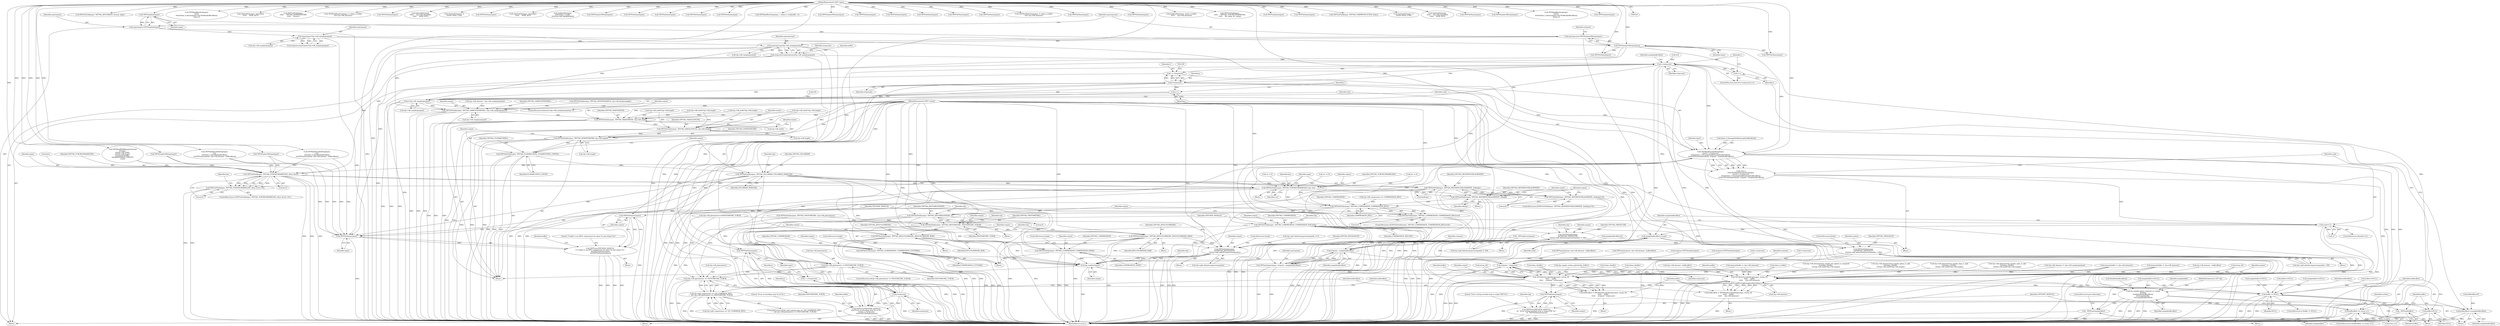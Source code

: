 digraph "0_libtiff_83a4b92815ea04969d494416eaae3d4c6b338e4a#diff-c8b4b355f9b5c06d585b23138e1c185f_4@pointer" {
"1001133" [label="(Call,sepstripcount/t2p->tiff_samplesperpixel)"];
"1001120" [label="(Call,sepstripcount=TIFFNumberOfStrips(input))"];
"1001122" [label="(Call,TIFFNumberOfStrips(input))"];
"1001118" [label="(Call,TIFFStripSize(input))"];
"1000105" [label="(MethodParameterIn,TIFF* input)"];
"1001126" [label="(Call,sepstripsize*t2p->tiff_samplesperpixel)"];
"1001116" [label="(Call,sepstripsize=TIFFStripSize(input))"];
"1001131" [label="(Call,stripcount=sepstripcount/t2p->tiff_samplesperpixel)"];
"1001208" [label="(Call,i<stripcount)"];
"1001211" [label="(Call,i++)"];
"1001231" [label="(Call,TIFFReadEncodedStrip(input, \n\t\t\t\t\t\t\ti + j*stripcount, \n\t\t\t\t\t\t\t(tdata_t) &(samplebuffer[samplebufferoffset]), \n\t\t\t\t\t\t\tTIFFmin(sepstripsize, stripsize - samplebufferoffset)))"];
"1001229" [label="(Call,read = \n\t\t\t\t\t\tTIFFReadEncodedStrip(input, \n\t\t\t\t\t\t\ti + j*stripcount, \n\t\t\t\t\t\t\t(tdata_t) &(samplebuffer[samplebufferoffset]), \n\t\t\t\t\t\t\tTIFFmin(sepstripsize, stripsize - samplebufferoffset)))"];
"1001250" [label="(Call,read==-1)"];
"1001274" [label="(Call,samplebufferoffset+=read)"];
"1001246" [label="(Call,stripsize - samplebufferoffset)"];
"1001244" [label="(Call,TIFFmin(sepstripsize, stripsize - samplebufferoffset))"];
"1001892" [label="(Call,stripsize * stripcount)"];
"1001886" [label="(Call,TIFFWriteEncodedStrip(output, (tstrip_t)0,\n\t\t\t\t\t\t     buffer,\n\t\t\t\t\t\t     stripsize * stripcount))"];
"1001884" [label="(Call,bufferoffset = TIFFWriteEncodedStrip(output, (tstrip_t)0,\n\t\t\t\t\t\t     buffer,\n\t\t\t\t\t\t     stripsize * stripcount))"];
"1001919" [label="(Call,bufferoffset == (tsize_t)-1)"];
"1001909" [label="(Call,buffer != NULL)"];
"1001913" [label="(Call,_TIFFfree(buffer))"];
"1001915" [label="(Call,buffer=NULL)"];
"1001929" [label="(Call,TIFFFileName(output))"];
"1001926" [label="(Call,TIFFError(TIFF2PDF_MODULE, \n\t\t\t  \"Error writing encoded strip to output PDF %s\", \n\t\t\t  TIFFFileName(output)))"];
"1001277" [label="(Call,t2p_sample_planar_separate_to_contig(\n\t\t\t\t\tt2p,\n\t\t\t\t\t&(buffer[bufferoffset]),\n\t\t\t\t\tsamplebuffer, \n\t\t\t\t\tsamplebufferoffset))"];
"1001285" [label="(Call,bufferoffset+=samplebufferoffset)"];
"1001288" [label="(Call,_TIFFfree(samplebuffer))"];
"1001263" [label="(Call,TIFFFileName(input))"];
"1001255" [label="(Call,TIFFError(TIFF2PDF_MODULE, \n\t\t\t\t\t\"Error on decoding strip %u of %s\", \n\t\t\t\t\t\t\ti + j*stripcount, \n\t\t\t\t\t\t\tTIFFFileName(input)))"];
"1001694" [label="(Call,TIFFGetField(input, TIFFTAG_YCBCRSUBSAMPLING, &hor, &ver))"];
"1001693" [label="(Call,TIFFGetField(input, TIFFTAG_YCBCRSUBSAMPLING, &hor, &ver) !=0)"];
"1001712" [label="(Call,TIFFSetField(output, TIFFTAG_YCBCRSUBSAMPLING, hor, ver))"];
"1001726" [label="(Call,TIFFSetField(output, TIFFTAG_REFERENCEBLACKWHITE, xfloatp))"];
"1001732" [label="(Call,TIFFSetField(output, TIFFTAG_COMPRESSION, COMPRESSION_JPEG))"];
"1001731" [label="(Call,TIFFSetField(output, TIFFTAG_COMPRESSION, COMPRESSION_JPEG)==0)"];
"1001743" [label="(Call,TIFFFileName(output))"];
"1001738" [label="(Call,TIFFError(TIFF2PDF_MODULE, \n\t\t\"Unable to use JPEG compression for input %s and output %s\", \n\t\t\t\tTIFFFileName(input),\n\t\t\t\tTIFFFileName(output)))"];
"1001754" [label="(Call,TIFFSetField(output, TIFFTAG_JPEGTABLESMODE, 0))"];
"1001767" [label="(Call,TIFFSetField(output, TIFFTAG_PHOTOMETRIC, PHOTOMETRIC_YCBCR))"];
"1001772" [label="(Call,t2p->tiff_photometric != PHOTOMETRIC_YCBCR)"];
"1001878" [label="(Call,t2p->tiff_photometric == PHOTOMETRIC_YCBCR)"];
"1001872" [label="(Call,t2p->pdf_compression == T2P_COMPRESS_JPEG\n\t   && t2p->tiff_photometric == PHOTOMETRIC_YCBCR)"];
"1001778" [label="(Call,TIFFSetField(output, TIFFTAG_JPEGCOLORMODE, JPEGCOLORMODE_RGB))"];
"1001815" [label="(Call,TIFFSetField(output, \n\t\t\t\tTIFFTAG_JPEGQUALITY, \n\t\t\t\tt2p->pdf_defaultcompressionquality))"];
"1001864" [label="(Call,t2p_enable(output))"];
"1001899" [label="(Call,TIFFWriteEncodedStrip(output, (tstrip_t)0,\n\t\t\t\t\t\t     buffer,\n\t\t\t\t\t\t     t2p->tiff_datasize))"];
"1001897" [label="(Call,bufferoffset = TIFFWriteEncodedStrip(output, (tstrip_t)0,\n\t\t\t\t\t\t     buffer,\n\t\t\t\t\t\t     t2p->tiff_datasize))"];
"1001784" [label="(Call,TIFFSetField(output, TIFFTAG_JPEGCOLORMODE, JPEGCOLORMODE_RAW))"];
"1001719" [label="(Call,TIFFGetField(input, TIFFTAG_REFERENCEBLACKWHITE, &xfloatp))"];
"1001718" [label="(Call,TIFFGetField(input, TIFFTAG_REFERENCEBLACKWHITE, &xfloatp)!=0)"];
"1001741" [label="(Call,TIFFFileName(input))"];
"1001233" [label="(Call,i + j*stripcount)"];
"1001235" [label="(Call,j*stripcount)"];
"1001226" [label="(Call,j++)"];
"1001221" [label="(Call,j<t2p->tiff_samplesperpixel)"];
"1001627" [label="(Call,TIFFSetField(output, TIFFTAG_SAMPLESPERPIXEL, t2p->tiff_samplesperpixel))"];
"1001633" [label="(Call,TIFFSetField(output, TIFFTAG_IMAGEWIDTH, t2p->tiff_width))"];
"1001639" [label="(Call,TIFFSetField(output, TIFFTAG_IMAGELENGTH, t2p->tiff_length))"];
"1001645" [label="(Call,TIFFSetField(output, TIFFTAG_ROWSPERSTRIP, t2p->tiff_length))"];
"1001651" [label="(Call,TIFFSetField(output, TIFFTAG_PLANARCONFIG, PLANARCONFIG_CONTIG))"];
"1001655" [label="(Call,TIFFSetField(output, TIFFTAG_FILLORDER, FILLORDER_MSB2LSB))"];
"1001665" [label="(Call,TIFFSetField(output, TIFFTAG_COMPRESSION, COMPRESSION_NONE))"];
"1001671" [label="(Call,TIFFSetField(output, TIFFTAG_COMPRESSION, COMPRESSION_CCITTFAX4))"];
"1001823" [label="(Call,TIFFSetField(output, TIFFTAG_COMPRESSION, COMPRESSION_DEFLATE))"];
"1001836" [label="(Call,TIFFSetField(output, \n\t\t\t\tTIFFTAG_PREDICTOR, \n\t\t\t\tt2p->pdf_defaultcompressionquality % 100))"];
"1001853" [label="(Call,TIFFSetField(output, \n\t\t\t\tTIFFTAG_ZIPQUALITY, \n\t\t\t\t(t2p->pdf_defaultcompressionquality / 100)))"];
"1001260" [label="(Call,j*stripcount)"];
"1001258" [label="(Call,i + j*stripcount)"];
"1000845" [label="(Call,TIFFGetField(input, TIFFTAG_JPEGTABLES, &count, &jpt))"];
"1001159" [label="(Call,TIFFFileName(input))"];
"1001913" [label="(Call,_TIFFfree(buffer))"];
"1001020" [label="(Call,buffer==NULL)"];
"1001737" [label="(Block,)"];
"1001124" [label="(Call,stripsize=sepstripsize*t2p->tiff_samplesperpixel)"];
"1001228" [label="(Block,)"];
"1001125" [label="(Identifier,stripsize)"];
"1001583" [label="(Call,t2p->tiff_width*t2p->tiff_length)"];
"1001227" [label="(Identifier,j)"];
"1001891" [label="(Identifier,buffer)"];
"1001212" [label="(Identifier,i)"];
"1001661" [label="(Identifier,t2p)"];
"1001657" [label="(Identifier,TIFFTAG_FILLORDER)"];
"1001120" [label="(Call,sepstripcount=TIFFNumberOfStrips(input))"];
"1001615" [label="(Call,TIFFSetField(output, TIFFTAG_PHOTOMETRIC, t2p->tiff_photometric))"];
"1001871" [label="(ControlStructure,if(t2p->pdf_compression == T2P_COMPRESS_JPEG\n\t   && t2p->tiff_photometric == PHOTOMETRIC_YCBCR))"];
"1001873" [label="(Call,t2p->pdf_compression == T2P_COMPRESS_JPEG)"];
"1001629" [label="(Identifier,TIFFTAG_SAMPLESPERPIXEL)"];
"1001865" [label="(Identifier,output)"];
"1001864" [label="(Call,t2p_enable(output))"];
"1001663" [label="(Block,)"];
"1001780" [label="(Identifier,TIFFTAG_JPEGCOLORMODE)"];
"1001848" [label="(Identifier,t2p)"];
"1001927" [label="(Identifier,TIFF2PDF_MODULE)"];
"1001047" [label="(Call,stripsize=TIFFStripSize(input))"];
"1001257" [label="(Literal,\"Error on decoding strip %u of %s\")"];
"1001901" [label="(Call,(tstrip_t)0)"];
"1001781" [label="(Identifier,JPEGCOLORMODE_RGB)"];
"1001274" [label="(Call,samplebufferoffset+=read)"];
"1001695" [label="(Identifier,input)"];
"1001339" [label="(Call,i<stripcount)"];
"1001721" [label="(Identifier,TIFFTAG_REFERENCEBLACKWHITE)"];
"1001917" [label="(Identifier,NULL)"];
"1001823" [label="(Call,TIFFSetField(output, TIFFTAG_COMPRESSION, COMPRESSION_DEFLATE))"];
"1001920" [label="(Identifier,bufferoffset)"];
"1001245" [label="(Identifier,sepstripsize)"];
"1000731" [label="(Call,TIFFReadRawStrip(input, \n\t\t\t\t\t\ti, \n\t\t\t\t\t\t(tdata_t) &(((unsigned char*)buffer)[bufferoffset]), \n\t\t\t\t\t\t-1))"];
"1001722" [label="(Call,&xfloatp)"];
"1000430" [label="(Call,t2pSeekFile(input, inputoffset,\n\t\t\t\t\t\t     SEEK_SET))"];
"1001755" [label="(Identifier,output)"];
"1001900" [label="(Identifier,output)"];
"1001694" [label="(Call,TIFFGetField(input, TIFFTAG_YCBCRSUBSAMPLING, &hor, &ver))"];
"1000529" [label="(Call,TIFFGetField(input,\n\t\t\t\t\t\t     TIFFTAG_ROWSPERSTRIP,\n\t\t\t\t\t\t     &rows))"];
"1001285" [label="(Call,bufferoffset+=samplebufferoffset)"];
"1001128" [label="(Call,t2p->tiff_samplesperpixel)"];
"1000240" [label="(Call,TIFFReadRawStrip(input, 0, (tdata_t) buffer,\n\t\t\t\t\t t2p->tiff_datasize))"];
"1001244" [label="(Call,TIFFmin(sepstripsize, stripsize - samplebufferoffset))"];
"1001256" [label="(Identifier,TIFF2PDF_MODULE)"];
"1001768" [label="(Identifier,output)"];
"1001635" [label="(Identifier,TIFFTAG_IMAGEWIDTH)"];
"1001912" [label="(Block,)"];
"1001894" [label="(Identifier,stripcount)"];
"1001893" [label="(Identifier,stripsize)"];
"1001222" [label="(Identifier,j)"];
"1001275" [label="(Identifier,samplebufferoffset)"];
"1001580" [label="(Call,(tdata_t) buffer)"];
"1001909" [label="(Call,buffer != NULL)"];
"1000107" [label="(Block,)"];
"1001259" [label="(Identifier,i)"];
"1001809" [label="(Call,t2p->pdf_defaultcompressionquality != 0)"];
"1001133" [label="(Call,sepstripcount/t2p->tiff_samplesperpixel)"];
"1001621" [label="(Call,TIFFSetField(output, TIFFTAG_BITSPERSAMPLE, t2p->tiff_bitspersample))"];
"1001872" [label="(Call,t2p->pdf_compression == T2P_COMPRESS_JPEG\n\t   && t2p->tiff_photometric == PHOTOMETRIC_YCBCR)"];
"1001673" [label="(Identifier,TIFFTAG_COMPRESSION)"];
"1001229" [label="(Call,read = \n\t\t\t\t\t\tTIFFReadEncodedStrip(input, \n\t\t\t\t\t\t\ti + j*stripcount, \n\t\t\t\t\t\t\t(tdata_t) &(samplebuffer[samplebufferoffset]), \n\t\t\t\t\t\t\tTIFFmin(sepstripsize, stripsize - samplebufferoffset)))"];
"1001288" [label="(Call,_TIFFfree(samplebuffer))"];
"1001251" [label="(Identifier,read)"];
"1001059" [label="(Call,i<stripcount)"];
"1001358" [label="(Call,t2p->tiff_datasize - bufferoffset)"];
"1001209" [label="(Identifier,i)"];
"1001656" [label="(Identifier,output)"];
"1001904" [label="(Identifier,buffer)"];
"1001926" [label="(Call,TIFFError(TIFF2PDF_MODULE, \n\t\t\t  \"Error writing encoded strip to output PDF %s\", \n\t\t\t  TIFFFileName(output)))"];
"1001231" [label="(Call,TIFFReadEncodedStrip(input, \n\t\t\t\t\t\t\ti + j*stripcount, \n\t\t\t\t\t\t\t(tdata_t) &(samplebuffer[samplebufferoffset]), \n\t\t\t\t\t\t\tTIFFmin(sepstripsize, stripsize - samplebufferoffset)))"];
"1001266" [label="(Identifier,buffer)"];
"1001630" [label="(Call,t2p->tiff_samplesperpixel)"];
"1001289" [label="(Identifier,samplebuffer)"];
"1001032" [label="(Call,TIFFFileName(input))"];
"1001836" [label="(Call,TIFFSetField(output, \n\t\t\t\tTIFFTAG_PREDICTOR, \n\t\t\t\tt2p->pdf_defaultcompressionquality % 100))"];
"1001223" [label="(Call,t2p->tiff_samplesperpixel)"];
"1001717" [label="(ControlStructure,if(TIFFGetField(input, TIFFTAG_REFERENCEBLACKWHITE, &xfloatp)!=0))"];
"1001652" [label="(Identifier,output)"];
"1001817" [label="(Identifier,TIFFTAG_JPEGQUALITY)"];
"1001708" [label="(Call,ver != 0)"];
"1001287" [label="(Identifier,samplebufferoffset)"];
"1000416" [label="(Call,t2pSeekFile(input,\n\t\t\t\t\t\t     t2p->tiff_dataoffset,\n\t\t\t\t\t\t     SEEK_SET))"];
"1000412" [label="(Call,t2pSeekFile(input, 0,\n\t\t\t\t\t\t\t\t SEEK_CUR))"];
"1001283" [label="(Identifier,samplebuffer)"];
"1001839" [label="(Call,t2p->pdf_defaultcompressionquality % 100)"];
"1001248" [label="(Identifier,samplebufferoffset)"];
"1001868" [label="(Identifier,t2p)"];
"1001783" [label="(Block,)"];
"1001856" [label="(Call,t2p->pdf_defaultcompressionquality / 100)"];
"1000913" [label="(Call,TIFFFileName(input))"];
"1001897" [label="(Call,bufferoffset = TIFFWriteEncodedStrip(output, (tstrip_t)0,\n\t\t\t\t\t\t     buffer,\n\t\t\t\t\t\t     t2p->tiff_datasize))"];
"1000477" [label="(Call,t2pSeekFile(input, inputoffset,\n\t\t\t\t\t\t     SEEK_SET))"];
"1001252" [label="(Call,-1)"];
"1001412" [label="(Call,samplebuffer==NULL)"];
"1000464" [label="(Call,t2pReadFile(input,\n\t\t\t\t\t\t(tdata_t) buffer,\n\t\t\t\t\t\tt2p->pdf_ojpegiflength))"];
"1001484" [label="(Call,(tdata_t)buffer)"];
"1001739" [label="(Identifier,TIFF2PDF_MODULE)"];
"1001826" [label="(Identifier,COMPRESSION_DEFLATE)"];
"1001757" [label="(Literal,0)"];
"1001290" [label="(ControlStructure,goto dataready;)"];
"1001181" [label="(Call,samplebuffer==NULL)"];
"1000694" [label="(Call,TIFFNumberOfStrips(input))"];
"1001712" [label="(Call,TIFFSetField(output, TIFFTAG_YCBCRSUBSAMPLING, hor, ver))"];
"1001883" [label="(Block,)"];
"1001816" [label="(Identifier,output)"];
"1001729" [label="(Identifier,xfloatp)"];
"1001602" [label="(Call,(tdata_t)buffer)"];
"1001238" [label="(Call,(tdata_t) &(samplebuffer[samplebufferoffset]))"];
"1001778" [label="(Call,TIFFSetField(output, TIFFTAG_JPEGCOLORMODE, JPEGCOLORMODE_RGB))"];
"1001213" [label="(Block,)"];
"1001671" [label="(Call,TIFFSetField(output, TIFFTAG_COMPRESSION, COMPRESSION_CCITTFAX4))"];
"1001118" [label="(Call,TIFFStripSize(input))"];
"1001263" [label="(Call,TIFFFileName(input))"];
"1000634" [label="(Call,TIFFFileName(input))"];
"1001743" [label="(Call,TIFFFileName(output))"];
"1001462" [label="(Call,(tdata_t)buffer)"];
"1001668" [label="(Identifier,COMPRESSION_NONE)"];
"1001693" [label="(Call,TIFFGetField(input, TIFFTAG_YCBCRSUBSAMPLING, &hor, &ver) !=0)"];
"1001899" [label="(Call,TIFFWriteEncodedStrip(output, (tstrip_t)0,\n\t\t\t\t\t\t     buffer,\n\t\t\t\t\t\t     t2p->tiff_datasize))"];
"1000231" [label="(Call,TIFFFileName(input))"];
"1001424" [label="(Call,TIFFFileName(input))"];
"1001119" [label="(Identifier,input)"];
"1000964" [label="(Call,TIFFFileName(input))"];
"1001132" [label="(Identifier,stripcount)"];
"1001911" [label="(Identifier,NULL)"];
"1001910" [label="(Identifier,buffer)"];
"1001127" [label="(Identifier,sepstripsize)"];
"1000105" [label="(MethodParameterIn,TIFF* input)"];
"1001928" [label="(Literal,\"Error writing encoded strip to output PDF %s\")"];
"1001742" [label="(Identifier,input)"];
"1001916" [label="(Identifier,buffer)"];
"1001724" [label="(Literal,0)"];
"1001116" [label="(Call,sepstripsize=TIFFStripSize(input))"];
"1001041" [label="(Call,memset(buffer, 0, t2p->tiff_datasize))"];
"1001549" [label="(Call,TIFFReadRGBAImageOriented(\n\t\t\t\tinput, \n\t\t\t\tt2p->tiff_width, \n\t\t\t\tt2p->tiff_length, \n\t\t\t\t(uint32*)buffer, \n\t\t\t\tORIENTATION_TOPLEFT,\n\t\t\t\t0))"];
"1001211" [label="(Call,i++)"];
"1001674" [label="(Identifier,COMPRESSION_CCITTFAX4)"];
"1001925" [label="(Block,)"];
"1001215" [label="(Identifier,samplebufferoffset)"];
"1001642" [label="(Call,t2p->tiff_length)"];
"1001898" [label="(Identifier,bufferoffset)"];
"1001824" [label="(Identifier,output)"];
"1001655" [label="(Call,TIFFSetField(output, TIFFTAG_FILLORDER, FILLORDER_MSB2LSB))"];
"1001770" [label="(Identifier,PHOTOMETRIC_YCBCR)"];
"1001727" [label="(Identifier,output)"];
"1001076" [label="(Call,TIFFmin(stripsize, t2p->tiff_datasize - bufferoffset))"];
"1001837" [label="(Identifier,output)"];
"1001210" [label="(Identifier,stripcount)"];
"1001356" [label="(Call,TIFFmin(stripsize, t2p->tiff_datasize - bufferoffset))"];
"1001246" [label="(Call,stripsize - samplebufferoffset)"];
"1001774" [label="(Identifier,t2p)"];
"1001821" [label="(ControlStructure,break;)"];
"1001861" [label="(ControlStructure,break;)"];
"1001122" [label="(Call,TIFFNumberOfStrips(input))"];
"1001908" [label="(ControlStructure,if (buffer != NULL))"];
"1001720" [label="(Identifier,input)"];
"1001636" [label="(Call,t2p->tiff_width)"];
"1001779" [label="(Identifier,output)"];
"1000936" [label="(Call,TIFFReadRawStrip(input, i, (tdata_t) stripbuffer, -1))"];
"1001939" [label="(Identifier,written)"];
"1001053" [label="(Call,TIFFNumberOfStrips(input))"];
"1001236" [label="(Identifier,j)"];
"1001697" [label="(Call,&hor)"];
"1001852" [label="(Block,)"];
"1001234" [label="(Identifier,i)"];
"1001639" [label="(Call,TIFFSetField(output, TIFFTAG_IMAGELENGTH, t2p->tiff_length))"];
"1001713" [label="(Identifier,output)"];
"1001258" [label="(Call,i + j*stripcount)"];
"1001126" [label="(Call,sepstripsize*t2p->tiff_samplesperpixel)"];
"1000870" [label="(Call,TIFFNumberOfStrips(input))"];
"1001878" [label="(Call,t2p->tiff_photometric == PHOTOMETRIC_YCBCR)"];
"1001669" [label="(ControlStructure,break;)"];
"1001933" [label="(Identifier,t2p)"];
"1001260" [label="(Call,j*stripcount)"];
"1001487" [label="(Call,t2p->tiff_width*t2p->tiff_length)"];
"1001892" [label="(Call,stripsize * stripcount)"];
"1001719" [label="(Call,TIFFGetField(input, TIFFTAG_REFERENCEBLACKWHITE, &xfloatp))"];
"1001204" [label="(ControlStructure,for(i=0;i<stripcount;i++))"];
"1001853" [label="(Call,TIFFSetField(output, \n\t\t\t\tTIFFTAG_ZIPQUALITY, \n\t\t\t\t(t2p->pdf_defaultcompressionquality / 100)))"];
"1001276" [label="(Identifier,read)"];
"1001706" [label="(Identifier,hor)"];
"1001641" [label="(Identifier,TIFFTAG_IMAGELENGTH)"];
"1001769" [label="(Identifier,TIFFTAG_PHOTOMETRIC)"];
"1001905" [label="(Call,t2p->tiff_datasize)"];
"1001093" [label="(Call,TIFFFileName(input))"];
"1001735" [label="(Identifier,COMPRESSION_JPEG)"];
"1001754" [label="(Call,TIFFSetField(output, TIFFTAG_JPEGTABLESMODE, 0))"];
"1001666" [label="(Identifier,output)"];
"1001597" [label="(Call,t2p->tiff_datasize=t2p_sample_lab_signed_to_unsigned(\n\t\t\t\t(tdata_t)buffer, \n\t\t\t\tt2p->tiff_width*t2p->tiff_length))"];
"1001879" [label="(Call,t2p->tiff_photometric)"];
"1001746" [label="(Identifier,buffer)"];
"1001835" [label="(Block,)"];
"1001247" [label="(Identifier,stripsize)"];
"1001815" [label="(Call,TIFFSetField(output, \n\t\t\t\tTIFFTAG_JPEGQUALITY, \n\t\t\t\tt2p->pdf_defaultcompressionquality))"];
"1001771" [label="(ControlStructure,if(t2p->tiff_photometric != PHOTOMETRIC_YCBCR))"];
"1001645" [label="(Call,TIFFSetField(output, TIFFTAG_ROWSPERSTRIP, t2p->tiff_length))"];
"1001226" [label="(Call,j++)"];
"1001566" [label="(Call,TIFFFileName(input))"];
"1001696" [label="(Identifier,TIFFTAG_YCBCRSUBSAMPLING)"];
"1001264" [label="(Identifier,input)"];
"1001776" [label="(Identifier,PHOTOMETRIC_YCBCR)"];
"1001756" [label="(Identifier,TIFFTAG_JPEGTABLESMODE)"];
"1001232" [label="(Identifier,input)"];
"1001714" [label="(Identifier,TIFFTAG_YCBCRSUBSAMPLING)"];
"1001885" [label="(Identifier,bufferoffset)"];
"1001654" [label="(Identifier,PLANARCONFIG_CONTIG)"];
"1001121" [label="(Identifier,sepstripcount)"];
"1001887" [label="(Identifier,output)"];
"1001278" [label="(Identifier,t2p)"];
"1001716" [label="(Identifier,ver)"];
"1001479" [label="(Call,t2p->tiff_datasize=t2p_sample_rgbaa_to_rgb(\n\t\t\t\t(tdata_t)buffer, \n\t\t\t\tt2p->tiff_width*t2p->tiff_length))"];
"1001701" [label="(Literal,0)"];
"1001575" [label="(Call,t2p->tiff_datasize=t2p_sample_abgr_to_rgb(\n\t\t\t\t(tdata_t) buffer, \n\t\t\t\tt2p->tiff_width*t2p->tiff_length))"];
"1000664" [label="(Call,TIFFFileName(input))"];
"1001217" [label="(ControlStructure,for(j=0;j<t2p->tiff_samplesperpixel;j++))"];
"1001457" [label="(Call,t2p->tiff_datasize=t2p_sample_rgba_to_rgb(\n\t\t\t\t(tdata_t)buffer, \n\t\t\t\tt2p->tiff_width*t2p->tiff_length))"];
"1000106" [label="(MethodParameterIn,TIFF* output)"];
"1001628" [label="(Identifier,output)"];
"1001139" [label="(Identifier,buffer)"];
"1001300" [label="(Call,buffer==NULL)"];
"1001519" [label="(Call,samplebuffer==NULL)"];
"1001134" [label="(Identifier,sepstripcount)"];
"1001705" [label="(Call,hor != 0)"];
"1001633" [label="(Call,TIFFSetField(output, TIFFTAG_IMAGEWIDTH, t2p->tiff_width))"];
"1001277" [label="(Call,t2p_sample_planar_separate_to_contig(\n\t\t\t\t\tt2p,\n\t\t\t\t\t&(buffer[bufferoffset]),\n\t\t\t\t\tsamplebuffer, \n\t\t\t\t\tsamplebufferoffset))"];
"1001689" [label="(Call,ver = 0)"];
"1001929" [label="(Call,TIFFFileName(output))"];
"1001787" [label="(Identifier,JPEGCOLORMODE_RAW)"];
"1001699" [label="(Call,&ver)"];
"1001773" [label="(Call,t2p->tiff_photometric)"];
"1001440" [label="(Call,t2p->tiff_datasize *= t2p->tiff_samplesperpixel)"];
"1001653" [label="(Identifier,TIFFTAG_PLANARCONFIG)"];
"1001791" [label="(Identifier,t2p)"];
"1000303" [label="(Call,TIFFFileName(input))"];
"1001230" [label="(Identifier,read)"];
"1001731" [label="(Call,TIFFSetField(output, TIFFTAG_COMPRESSION, COMPRESSION_JPEG)==0)"];
"1001672" [label="(Identifier,output)"];
"1001733" [label="(Identifier,output)"];
"1001218" [label="(Call,j=0)"];
"1000388" [label="(Call,TIFFFileName(input))"];
"1001168" [label="(Call,memset(buffer, 0, t2p->tiff_datasize))"];
"1000318" [label="(Call,TIFFReadRawStrip(input, 0, (tdata_t) buffer,\n\t\t\t\t\t t2p->tiff_datasize))"];
"1001648" [label="(Call,t2p->tiff_length)"];
"1001373" [label="(Call,TIFFFileName(input))"];
"1001333" [label="(Call,TIFFNumberOfStrips(input))"];
"1001884" [label="(Call,bufferoffset = TIFFWriteEncodedStrip(output, (tstrip_t)0,\n\t\t\t\t\t\t     buffer,\n\t\t\t\t\t\t     stripsize * stripcount))"];
"1001312" [label="(Call,TIFFFileName(input))"];
"1001718" [label="(Call,TIFFGetField(input, TIFFTAG_REFERENCEBLACKWHITE, &xfloatp)!=0)"];
"1001818" [label="(Call,t2p->pdf_defaultcompressionquality)"];
"1001284" [label="(Identifier,samplebufferoffset)"];
"1001728" [label="(Identifier,TIFFTAG_REFERENCEBLACKWHITE)"];
"1000797" [label="(Call,t2p->tiff_compression == COMPRESSION_JPEG)"];
"1001725" [label="(Block,)"];
"1001465" [label="(Call,t2p->tiff_width*t2p->tiff_length)"];
"1001734" [label="(Identifier,TIFFTAG_COMPRESSION)"];
"1001261" [label="(Identifier,j)"];
"1001115" [label="(Block,)"];
"1001732" [label="(Call,TIFFSetField(output, TIFFTAG_COMPRESSION, COMPRESSION_JPEG))"];
"1001896" [label="(Block,)"];
"1001930" [label="(Identifier,output)"];
"1001786" [label="(Identifier,TIFFTAG_JPEGCOLORMODE)"];
"1001886" [label="(Call,TIFFWriteEncodedStrip(output, (tstrip_t)0,\n\t\t\t\t\t\t     buffer,\n\t\t\t\t\t\t     stripsize * stripcount))"];
"1001675" [label="(ControlStructure,break;)"];
"1001214" [label="(Call,samplebufferoffset=0)"];
"1001785" [label="(Identifier,output)"];
"1001651" [label="(Call,TIFFSetField(output, TIFFTAG_PLANARCONFIG, PLANARCONFIG_CONTIG))"];
"1001262" [label="(Identifier,stripcount)"];
"1001772" [label="(Call,t2p->tiff_photometric != PHOTOMETRIC_YCBCR)"];
"1001825" [label="(Identifier,TIFFTAG_COMPRESSION)"];
"1001831" [label="(Identifier,t2p)"];
"1001131" [label="(Call,stripcount=sepstripcount/t2p->tiff_samplesperpixel)"];
"1001854" [label="(Identifier,output)"];
"1001235" [label="(Call,j*stripcount)"];
"1001640" [label="(Identifier,output)"];
"1000104" [label="(MethodParameterIn,T2P* t2p)"];
"1001784" [label="(Call,TIFFSetField(output, TIFFTAG_JPEGCOLORMODE, JPEGCOLORMODE_RAW))"];
"1001692" [label="(ControlStructure,if (TIFFGetField(input, TIFFTAG_YCBCRSUBSAMPLING, &hor, &ver) !=0 ))"];
"1001254" [label="(Block,)"];
"1001067" [label="(Call,TIFFReadEncodedStrip(input, \n\t\t\t\ti, \n\t\t\t\t(tdata_t) &buffer[bufferoffset], \n\t\t\t\tTIFFmin(stripsize, t2p->tiff_datasize - bufferoffset)))"];
"1000422" [label="(Call,t2pReadFile(input, (tdata_t) buffer,\n\t\t\t\t\t\t     t2p->tiff_datasize))"];
"1001658" [label="(Identifier,FILLORDER_MSB2LSB)"];
"1001286" [label="(Identifier,bufferoffset)"];
"1001667" [label="(Identifier,TIFFTAG_COMPRESSION)"];
"1000481" [label="(Call,TIFFGetField(input,\n\t\t\t\t\t\t     TIFFTAG_YCBCRSUBSAMPLING,\n\t\t\t\t\t\t     &h_samp, &v_samp))"];
"1001447" [label="(Call,t2p_sample_realize_palette(t2p, buffer))"];
"1001766" [label="(Block,)"];
"1001738" [label="(Call,TIFFError(TIFF2PDF_MODULE, \n\t\t\"Unable to use JPEG compression for input %s and output %s\", \n\t\t\t\tTIFFFileName(input),\n\t\t\t\tTIFFFileName(output)))"];
"1001249" [label="(ControlStructure,if(read==-1))"];
"1001945" [label="(MethodReturn,tsize_t)"];
"1001678" [label="(Call,t2p->tiff_photometric==PHOTOMETRIC_YCBCR)"];
"1001221" [label="(Call,j<t2p->tiff_samplesperpixel)"];
"1001882" [label="(Identifier,PHOTOMETRIC_YCBCR)"];
"1001855" [label="(Identifier,TIFFTAG_ZIPQUALITY)"];
"1001255" [label="(Call,TIFFError(TIFF2PDF_MODULE, \n\t\t\t\t\t\"Error on decoding strip %u of %s\", \n\t\t\t\t\t\t\ti + j*stripcount, \n\t\t\t\t\t\t\tTIFFFileName(input)))"];
"1001237" [label="(Identifier,stripcount)"];
"1001178" [label="(Call,_TIFFmalloc(stripsize))"];
"1001321" [label="(Call,memset(buffer, 0, t2p->tiff_datasize))"];
"1001730" [label="(ControlStructure,if(TIFFSetField(output, TIFFTAG_COMPRESSION, COMPRESSION_JPEG)==0))"];
"1001049" [label="(Call,TIFFStripSize(input))"];
"1001767" [label="(Call,TIFFSetField(output, TIFFTAG_PHOTOMETRIC, PHOTOMETRIC_YCBCR))"];
"1001726" [label="(Call,TIFFSetField(output, TIFFTAG_REFERENCEBLACKWHITE, xfloatp))"];
"1001531" [label="(Call,TIFFFileName(input))"];
"1001605" [label="(Call,t2p->tiff_width*t2p->tiff_length)"];
"1000872" [label="(Call,TIFFGetField(input, TIFFTAG_STRIPBYTECOUNTS, &sbc))"];
"1001634" [label="(Identifier,output)"];
"1001918" [label="(ControlStructure,if (bufferoffset == (tsize_t)-1))"];
"1001915" [label="(Call,buffer=NULL)"];
"1001736" [label="(Literal,0)"];
"1001627" [label="(Call,TIFFSetField(output, TIFFTAG_SAMPLESPERPIXEL, t2p->tiff_samplesperpixel))"];
"1000452" [label="(Call,t2pSeekFile(input, 0,\n\t\t\t\t\t\t\t\t SEEK_CUR))"];
"1001921" [label="(Call,(tsize_t)-1)"];
"1001078" [label="(Call,t2p->tiff_datasize - bufferoffset)"];
"1001647" [label="(Identifier,TIFFTAG_ROWSPERSTRIP)"];
"1000456" [label="(Call,t2pSeekFile(input,\n\t\t\t\t\t\t     t2p->tiff_dataoffset,\n\t\t\t\t\t\t     SEEK_SET))"];
"1000828" [label="(Call,TIFFFileName(input))"];
"1001250" [label="(Call,read==-1)"];
"1000563" [label="(Call,TIFFNumberOfStrips(input))"];
"1001711" [label="(Block,)"];
"1000600" [label="(Call,TIFFReadRawStrip(input, \n\t\t\t\t\t\t\ti, \n\t\t\t\t\t\t\t(tdata_t) &(((unsigned char*)buffer)[bufferoffset]), \n\t\t\t\t\t\t\t-1))"];
"1001838" [label="(Identifier,TIFFTAG_PREDICTOR)"];
"1001329" [label="(Call,TIFFStripSize(input))"];
"1001135" [label="(Call,t2p->tiff_samplesperpixel)"];
"1001761" [label="(Identifier,t2p)"];
"1001279" [label="(Call,&(buffer[bufferoffset]))"];
"1001117" [label="(Identifier,sepstripsize)"];
"1001740" [label="(Literal,\"Unable to use JPEG compression for input %s and output %s\")"];
"1001744" [label="(Identifier,output)"];
"1001665" [label="(Call,TIFFSetField(output, TIFFTAG_COMPRESSION, COMPRESSION_NONE))"];
"1001888" [label="(Call,(tstrip_t)0)"];
"1001914" [label="(Identifier,buffer)"];
"1001919" [label="(Call,bufferoffset == (tsize_t)-1)"];
"1001715" [label="(Identifier,hor)"];
"1001741" [label="(Call,TIFFFileName(input))"];
"1001347" [label="(Call,TIFFReadEncodedStrip(input, \n\t\t\t\ti, \n\t\t\t\t(tdata_t) &buffer[bufferoffset], \n\t\t\t\tTIFFmin(stripsize, t2p->tiff_datasize - bufferoffset)))"];
"1001208" [label="(Call,i<stripcount)"];
"1001327" [label="(Call,stripsize=TIFFStripSize(input))"];
"1001777" [label="(Block,)"];
"1001814" [label="(Block,)"];
"1001193" [label="(Call,TIFFFileName(input))"];
"1001123" [label="(Identifier,input)"];
"1001205" [label="(Call,i=0)"];
"1001646" [label="(Identifier,output)"];
"1001233" [label="(Call,i + j*stripcount)"];
"1001404" [label="(Call,t2p->tiff_datasize * t2p->tiff_samplesperpixel)"];
"1000121" [label="(Call,bufferoffset=0)"];
"1001133" -> "1001131"  [label="AST: "];
"1001133" -> "1001135"  [label="CFG: "];
"1001134" -> "1001133"  [label="AST: "];
"1001135" -> "1001133"  [label="AST: "];
"1001131" -> "1001133"  [label="CFG: "];
"1001133" -> "1001945"  [label="DDG: "];
"1001133" -> "1001945"  [label="DDG: "];
"1001133" -> "1001131"  [label="DDG: "];
"1001133" -> "1001131"  [label="DDG: "];
"1001120" -> "1001133"  [label="DDG: "];
"1001126" -> "1001133"  [label="DDG: "];
"1001133" -> "1001221"  [label="DDG: "];
"1001133" -> "1001627"  [label="DDG: "];
"1001120" -> "1001115"  [label="AST: "];
"1001120" -> "1001122"  [label="CFG: "];
"1001121" -> "1001120"  [label="AST: "];
"1001122" -> "1001120"  [label="AST: "];
"1001125" -> "1001120"  [label="CFG: "];
"1001120" -> "1001945"  [label="DDG: "];
"1001122" -> "1001120"  [label="DDG: "];
"1001122" -> "1001123"  [label="CFG: "];
"1001123" -> "1001122"  [label="AST: "];
"1001122" -> "1001945"  [label="DDG: "];
"1001118" -> "1001122"  [label="DDG: "];
"1000105" -> "1001122"  [label="DDG: "];
"1001122" -> "1001159"  [label="DDG: "];
"1001122" -> "1001193"  [label="DDG: "];
"1001122" -> "1001231"  [label="DDG: "];
"1001122" -> "1001694"  [label="DDG: "];
"1001122" -> "1001741"  [label="DDG: "];
"1001118" -> "1001116"  [label="AST: "];
"1001118" -> "1001119"  [label="CFG: "];
"1001119" -> "1001118"  [label="AST: "];
"1001116" -> "1001118"  [label="CFG: "];
"1001118" -> "1001116"  [label="DDG: "];
"1000105" -> "1001118"  [label="DDG: "];
"1000105" -> "1000103"  [label="AST: "];
"1000105" -> "1001945"  [label="DDG: "];
"1000105" -> "1000231"  [label="DDG: "];
"1000105" -> "1000240"  [label="DDG: "];
"1000105" -> "1000303"  [label="DDG: "];
"1000105" -> "1000318"  [label="DDG: "];
"1000105" -> "1000388"  [label="DDG: "];
"1000105" -> "1000412"  [label="DDG: "];
"1000105" -> "1000416"  [label="DDG: "];
"1000105" -> "1000422"  [label="DDG: "];
"1000105" -> "1000430"  [label="DDG: "];
"1000105" -> "1000452"  [label="DDG: "];
"1000105" -> "1000456"  [label="DDG: "];
"1000105" -> "1000464"  [label="DDG: "];
"1000105" -> "1000477"  [label="DDG: "];
"1000105" -> "1000481"  [label="DDG: "];
"1000105" -> "1000529"  [label="DDG: "];
"1000105" -> "1000563"  [label="DDG: "];
"1000105" -> "1000600"  [label="DDG: "];
"1000105" -> "1000634"  [label="DDG: "];
"1000105" -> "1000664"  [label="DDG: "];
"1000105" -> "1000694"  [label="DDG: "];
"1000105" -> "1000731"  [label="DDG: "];
"1000105" -> "1000828"  [label="DDG: "];
"1000105" -> "1000845"  [label="DDG: "];
"1000105" -> "1000870"  [label="DDG: "];
"1000105" -> "1000872"  [label="DDG: "];
"1000105" -> "1000913"  [label="DDG: "];
"1000105" -> "1000936"  [label="DDG: "];
"1000105" -> "1000964"  [label="DDG: "];
"1000105" -> "1001032"  [label="DDG: "];
"1000105" -> "1001049"  [label="DDG: "];
"1000105" -> "1001053"  [label="DDG: "];
"1000105" -> "1001067"  [label="DDG: "];
"1000105" -> "1001093"  [label="DDG: "];
"1000105" -> "1001159"  [label="DDG: "];
"1000105" -> "1001193"  [label="DDG: "];
"1000105" -> "1001231"  [label="DDG: "];
"1000105" -> "1001263"  [label="DDG: "];
"1000105" -> "1001312"  [label="DDG: "];
"1000105" -> "1001329"  [label="DDG: "];
"1000105" -> "1001333"  [label="DDG: "];
"1000105" -> "1001347"  [label="DDG: "];
"1000105" -> "1001373"  [label="DDG: "];
"1000105" -> "1001424"  [label="DDG: "];
"1000105" -> "1001531"  [label="DDG: "];
"1000105" -> "1001549"  [label="DDG: "];
"1000105" -> "1001566"  [label="DDG: "];
"1000105" -> "1001694"  [label="DDG: "];
"1000105" -> "1001719"  [label="DDG: "];
"1000105" -> "1001741"  [label="DDG: "];
"1001126" -> "1001124"  [label="AST: "];
"1001126" -> "1001128"  [label="CFG: "];
"1001127" -> "1001126"  [label="AST: "];
"1001128" -> "1001126"  [label="AST: "];
"1001124" -> "1001126"  [label="CFG: "];
"1001126" -> "1001945"  [label="DDG: "];
"1001126" -> "1001124"  [label="DDG: "];
"1001126" -> "1001124"  [label="DDG: "];
"1001116" -> "1001126"  [label="DDG: "];
"1001126" -> "1001244"  [label="DDG: "];
"1001116" -> "1001115"  [label="AST: "];
"1001117" -> "1001116"  [label="AST: "];
"1001121" -> "1001116"  [label="CFG: "];
"1001116" -> "1001945"  [label="DDG: "];
"1001131" -> "1001115"  [label="AST: "];
"1001132" -> "1001131"  [label="AST: "];
"1001139" -> "1001131"  [label="CFG: "];
"1001131" -> "1001945"  [label="DDG: "];
"1001131" -> "1001945"  [label="DDG: "];
"1001131" -> "1001208"  [label="DDG: "];
"1001208" -> "1001204"  [label="AST: "];
"1001208" -> "1001210"  [label="CFG: "];
"1001209" -> "1001208"  [label="AST: "];
"1001210" -> "1001208"  [label="AST: "];
"1001215" -> "1001208"  [label="CFG: "];
"1001289" -> "1001208"  [label="CFG: "];
"1001208" -> "1001945"  [label="DDG: "];
"1001208" -> "1001945"  [label="DDG: "];
"1001208" -> "1001945"  [label="DDG: "];
"1001205" -> "1001208"  [label="DDG: "];
"1001211" -> "1001208"  [label="DDG: "];
"1001235" -> "1001208"  [label="DDG: "];
"1001208" -> "1001211"  [label="DDG: "];
"1001208" -> "1001231"  [label="DDG: "];
"1001208" -> "1001233"  [label="DDG: "];
"1001208" -> "1001235"  [label="DDG: "];
"1001208" -> "1001255"  [label="DDG: "];
"1001208" -> "1001258"  [label="DDG: "];
"1001208" -> "1001892"  [label="DDG: "];
"1001211" -> "1001204"  [label="AST: "];
"1001211" -> "1001212"  [label="CFG: "];
"1001212" -> "1001211"  [label="AST: "];
"1001209" -> "1001211"  [label="CFG: "];
"1001231" -> "1001229"  [label="AST: "];
"1001231" -> "1001244"  [label="CFG: "];
"1001232" -> "1001231"  [label="AST: "];
"1001233" -> "1001231"  [label="AST: "];
"1001238" -> "1001231"  [label="AST: "];
"1001244" -> "1001231"  [label="AST: "];
"1001229" -> "1001231"  [label="CFG: "];
"1001231" -> "1001945"  [label="DDG: "];
"1001231" -> "1001945"  [label="DDG: "];
"1001231" -> "1001945"  [label="DDG: "];
"1001231" -> "1001945"  [label="DDG: "];
"1001231" -> "1001229"  [label="DDG: "];
"1001231" -> "1001229"  [label="DDG: "];
"1001231" -> "1001229"  [label="DDG: "];
"1001231" -> "1001229"  [label="DDG: "];
"1001235" -> "1001231"  [label="DDG: "];
"1001235" -> "1001231"  [label="DDG: "];
"1001238" -> "1001231"  [label="DDG: "];
"1001244" -> "1001231"  [label="DDG: "];
"1001244" -> "1001231"  [label="DDG: "];
"1001231" -> "1001263"  [label="DDG: "];
"1001231" -> "1001694"  [label="DDG: "];
"1001231" -> "1001741"  [label="DDG: "];
"1001229" -> "1001228"  [label="AST: "];
"1001230" -> "1001229"  [label="AST: "];
"1001251" -> "1001229"  [label="CFG: "];
"1001229" -> "1001945"  [label="DDG: "];
"1001229" -> "1001250"  [label="DDG: "];
"1001250" -> "1001249"  [label="AST: "];
"1001250" -> "1001252"  [label="CFG: "];
"1001251" -> "1001250"  [label="AST: "];
"1001252" -> "1001250"  [label="AST: "];
"1001256" -> "1001250"  [label="CFG: "];
"1001275" -> "1001250"  [label="CFG: "];
"1001250" -> "1001945"  [label="DDG: "];
"1001250" -> "1001945"  [label="DDG: "];
"1001250" -> "1001945"  [label="DDG: "];
"1001252" -> "1001250"  [label="DDG: "];
"1001250" -> "1001274"  [label="DDG: "];
"1001274" -> "1001228"  [label="AST: "];
"1001274" -> "1001276"  [label="CFG: "];
"1001275" -> "1001274"  [label="AST: "];
"1001276" -> "1001274"  [label="AST: "];
"1001227" -> "1001274"  [label="CFG: "];
"1001274" -> "1001945"  [label="DDG: "];
"1001274" -> "1001246"  [label="DDG: "];
"1001246" -> "1001274"  [label="DDG: "];
"1001274" -> "1001277"  [label="DDG: "];
"1001246" -> "1001244"  [label="AST: "];
"1001246" -> "1001248"  [label="CFG: "];
"1001247" -> "1001246"  [label="AST: "];
"1001248" -> "1001246"  [label="AST: "];
"1001244" -> "1001246"  [label="CFG: "];
"1001246" -> "1001945"  [label="DDG: "];
"1001246" -> "1001945"  [label="DDG: "];
"1001246" -> "1001244"  [label="DDG: "];
"1001246" -> "1001244"  [label="DDG: "];
"1001178" -> "1001246"  [label="DDG: "];
"1001214" -> "1001246"  [label="DDG: "];
"1001246" -> "1001892"  [label="DDG: "];
"1001245" -> "1001244"  [label="AST: "];
"1001244" -> "1001945"  [label="DDG: "];
"1001244" -> "1001945"  [label="DDG: "];
"1001892" -> "1001886"  [label="AST: "];
"1001892" -> "1001894"  [label="CFG: "];
"1001893" -> "1001892"  [label="AST: "];
"1001894" -> "1001892"  [label="AST: "];
"1001886" -> "1001892"  [label="CFG: "];
"1001892" -> "1001945"  [label="DDG: "];
"1001892" -> "1001945"  [label="DDG: "];
"1001892" -> "1001886"  [label="DDG: "];
"1001892" -> "1001886"  [label="DDG: "];
"1001356" -> "1001892"  [label="DDG: "];
"1001178" -> "1001892"  [label="DDG: "];
"1001047" -> "1001892"  [label="DDG: "];
"1001327" -> "1001892"  [label="DDG: "];
"1001076" -> "1001892"  [label="DDG: "];
"1001059" -> "1001892"  [label="DDG: "];
"1001339" -> "1001892"  [label="DDG: "];
"1001886" -> "1001884"  [label="AST: "];
"1001887" -> "1001886"  [label="AST: "];
"1001888" -> "1001886"  [label="AST: "];
"1001891" -> "1001886"  [label="AST: "];
"1001884" -> "1001886"  [label="CFG: "];
"1001886" -> "1001945"  [label="DDG: "];
"1001886" -> "1001945"  [label="DDG: "];
"1001886" -> "1001945"  [label="DDG: "];
"1001886" -> "1001884"  [label="DDG: "];
"1001886" -> "1001884"  [label="DDG: "];
"1001886" -> "1001884"  [label="DDG: "];
"1001886" -> "1001884"  [label="DDG: "];
"1001864" -> "1001886"  [label="DDG: "];
"1000106" -> "1001886"  [label="DDG: "];
"1001888" -> "1001886"  [label="DDG: "];
"1001462" -> "1001886"  [label="DDG: "];
"1001447" -> "1001886"  [label="DDG: "];
"1001602" -> "1001886"  [label="DDG: "];
"1001580" -> "1001886"  [label="DDG: "];
"1001041" -> "1001886"  [label="DDG: "];
"1001168" -> "1001886"  [label="DDG: "];
"1001321" -> "1001886"  [label="DDG: "];
"1001484" -> "1001886"  [label="DDG: "];
"1001886" -> "1001909"  [label="DDG: "];
"1001886" -> "1001929"  [label="DDG: "];
"1001884" -> "1001883"  [label="AST: "];
"1001885" -> "1001884"  [label="AST: "];
"1001910" -> "1001884"  [label="CFG: "];
"1001884" -> "1001945"  [label="DDG: "];
"1001884" -> "1001919"  [label="DDG: "];
"1001919" -> "1001918"  [label="AST: "];
"1001919" -> "1001921"  [label="CFG: "];
"1001920" -> "1001919"  [label="AST: "];
"1001921" -> "1001919"  [label="AST: "];
"1001927" -> "1001919"  [label="CFG: "];
"1001939" -> "1001919"  [label="CFG: "];
"1001919" -> "1001945"  [label="DDG: "];
"1001919" -> "1001945"  [label="DDG: "];
"1001919" -> "1001945"  [label="DDG: "];
"1001897" -> "1001919"  [label="DDG: "];
"1001921" -> "1001919"  [label="DDG: "];
"1001909" -> "1001908"  [label="AST: "];
"1001909" -> "1001911"  [label="CFG: "];
"1001910" -> "1001909"  [label="AST: "];
"1001911" -> "1001909"  [label="AST: "];
"1001914" -> "1001909"  [label="CFG: "];
"1001920" -> "1001909"  [label="CFG: "];
"1001909" -> "1001945"  [label="DDG: "];
"1001909" -> "1001945"  [label="DDG: "];
"1001909" -> "1001945"  [label="DDG: "];
"1001899" -> "1001909"  [label="DDG: "];
"1001519" -> "1001909"  [label="DDG: "];
"1001300" -> "1001909"  [label="DDG: "];
"1001181" -> "1001909"  [label="DDG: "];
"1001412" -> "1001909"  [label="DDG: "];
"1001020" -> "1001909"  [label="DDG: "];
"1001909" -> "1001913"  [label="DDG: "];
"1001909" -> "1001915"  [label="DDG: "];
"1001913" -> "1001912"  [label="AST: "];
"1001913" -> "1001914"  [label="CFG: "];
"1001914" -> "1001913"  [label="AST: "];
"1001916" -> "1001913"  [label="CFG: "];
"1001913" -> "1001945"  [label="DDG: "];
"1001915" -> "1001912"  [label="AST: "];
"1001915" -> "1001917"  [label="CFG: "];
"1001916" -> "1001915"  [label="AST: "];
"1001917" -> "1001915"  [label="AST: "];
"1001920" -> "1001915"  [label="CFG: "];
"1001915" -> "1001945"  [label="DDG: "];
"1001915" -> "1001945"  [label="DDG: "];
"1001929" -> "1001926"  [label="AST: "];
"1001929" -> "1001930"  [label="CFG: "];
"1001930" -> "1001929"  [label="AST: "];
"1001926" -> "1001929"  [label="CFG: "];
"1001929" -> "1001945"  [label="DDG: "];
"1001929" -> "1001926"  [label="DDG: "];
"1001899" -> "1001929"  [label="DDG: "];
"1000106" -> "1001929"  [label="DDG: "];
"1001926" -> "1001925"  [label="AST: "];
"1001927" -> "1001926"  [label="AST: "];
"1001928" -> "1001926"  [label="AST: "];
"1001933" -> "1001926"  [label="CFG: "];
"1001926" -> "1001945"  [label="DDG: "];
"1001926" -> "1001945"  [label="DDG: "];
"1001926" -> "1001945"  [label="DDG: "];
"1001277" -> "1001213"  [label="AST: "];
"1001277" -> "1001284"  [label="CFG: "];
"1001278" -> "1001277"  [label="AST: "];
"1001279" -> "1001277"  [label="AST: "];
"1001283" -> "1001277"  [label="AST: "];
"1001284" -> "1001277"  [label="AST: "];
"1001286" -> "1001277"  [label="CFG: "];
"1001277" -> "1001945"  [label="DDG: "];
"1001277" -> "1001945"  [label="DDG: "];
"1001277" -> "1001945"  [label="DDG: "];
"1001277" -> "1001945"  [label="DDG: "];
"1000104" -> "1001277"  [label="DDG: "];
"1001181" -> "1001277"  [label="DDG: "];
"1001214" -> "1001277"  [label="DDG: "];
"1001277" -> "1001285"  [label="DDG: "];
"1001277" -> "1001288"  [label="DDG: "];
"1001285" -> "1001213"  [label="AST: "];
"1001285" -> "1001287"  [label="CFG: "];
"1001286" -> "1001285"  [label="AST: "];
"1001287" -> "1001285"  [label="AST: "];
"1001212" -> "1001285"  [label="CFG: "];
"1001285" -> "1001945"  [label="DDG: "];
"1001285" -> "1001945"  [label="DDG: "];
"1000121" -> "1001285"  [label="DDG: "];
"1001288" -> "1001115"  [label="AST: "];
"1001288" -> "1001289"  [label="CFG: "];
"1001289" -> "1001288"  [label="AST: "];
"1001290" -> "1001288"  [label="CFG: "];
"1001288" -> "1001945"  [label="DDG: "];
"1001288" -> "1001945"  [label="DDG: "];
"1001181" -> "1001288"  [label="DDG: "];
"1001263" -> "1001255"  [label="AST: "];
"1001263" -> "1001264"  [label="CFG: "];
"1001264" -> "1001263"  [label="AST: "];
"1001255" -> "1001263"  [label="CFG: "];
"1001263" -> "1001945"  [label="DDG: "];
"1001263" -> "1001255"  [label="DDG: "];
"1001255" -> "1001254"  [label="AST: "];
"1001256" -> "1001255"  [label="AST: "];
"1001257" -> "1001255"  [label="AST: "];
"1001258" -> "1001255"  [label="AST: "];
"1001266" -> "1001255"  [label="CFG: "];
"1001255" -> "1001945"  [label="DDG: "];
"1001255" -> "1001945"  [label="DDG: "];
"1001255" -> "1001945"  [label="DDG: "];
"1001255" -> "1001945"  [label="DDG: "];
"1001260" -> "1001255"  [label="DDG: "];
"1001260" -> "1001255"  [label="DDG: "];
"1001694" -> "1001693"  [label="AST: "];
"1001694" -> "1001699"  [label="CFG: "];
"1001695" -> "1001694"  [label="AST: "];
"1001696" -> "1001694"  [label="AST: "];
"1001697" -> "1001694"  [label="AST: "];
"1001699" -> "1001694"  [label="AST: "];
"1001701" -> "1001694"  [label="CFG: "];
"1001694" -> "1001945"  [label="DDG: "];
"1001694" -> "1001945"  [label="DDG: "];
"1001694" -> "1001945"  [label="DDG: "];
"1001694" -> "1001693"  [label="DDG: "];
"1001694" -> "1001693"  [label="DDG: "];
"1001694" -> "1001693"  [label="DDG: "];
"1001694" -> "1001693"  [label="DDG: "];
"1001347" -> "1001694"  [label="DDG: "];
"1001067" -> "1001694"  [label="DDG: "];
"1001053" -> "1001694"  [label="DDG: "];
"1001333" -> "1001694"  [label="DDG: "];
"1001549" -> "1001694"  [label="DDG: "];
"1001694" -> "1001712"  [label="DDG: "];
"1001694" -> "1001719"  [label="DDG: "];
"1001693" -> "1001692"  [label="AST: "];
"1001693" -> "1001701"  [label="CFG: "];
"1001701" -> "1001693"  [label="AST: "];
"1001706" -> "1001693"  [label="CFG: "];
"1001720" -> "1001693"  [label="CFG: "];
"1001693" -> "1001945"  [label="DDG: "];
"1001693" -> "1001945"  [label="DDG: "];
"1001712" -> "1001711"  [label="AST: "];
"1001712" -> "1001716"  [label="CFG: "];
"1001713" -> "1001712"  [label="AST: "];
"1001714" -> "1001712"  [label="AST: "];
"1001715" -> "1001712"  [label="AST: "];
"1001716" -> "1001712"  [label="AST: "];
"1001720" -> "1001712"  [label="CFG: "];
"1001712" -> "1001945"  [label="DDG: "];
"1001712" -> "1001945"  [label="DDG: "];
"1001712" -> "1001945"  [label="DDG: "];
"1001712" -> "1001945"  [label="DDG: "];
"1001655" -> "1001712"  [label="DDG: "];
"1000106" -> "1001712"  [label="DDG: "];
"1001705" -> "1001712"  [label="DDG: "];
"1001708" -> "1001712"  [label="DDG: "];
"1001689" -> "1001712"  [label="DDG: "];
"1001712" -> "1001726"  [label="DDG: "];
"1001712" -> "1001732"  [label="DDG: "];
"1001726" -> "1001725"  [label="AST: "];
"1001726" -> "1001729"  [label="CFG: "];
"1001727" -> "1001726"  [label="AST: "];
"1001728" -> "1001726"  [label="AST: "];
"1001729" -> "1001726"  [label="AST: "];
"1001733" -> "1001726"  [label="CFG: "];
"1001726" -> "1001945"  [label="DDG: "];
"1001726" -> "1001945"  [label="DDG: "];
"1001726" -> "1001945"  [label="DDG: "];
"1001655" -> "1001726"  [label="DDG: "];
"1000106" -> "1001726"  [label="DDG: "];
"1001719" -> "1001726"  [label="DDG: "];
"1001726" -> "1001732"  [label="DDG: "];
"1001732" -> "1001731"  [label="AST: "];
"1001732" -> "1001735"  [label="CFG: "];
"1001733" -> "1001732"  [label="AST: "];
"1001734" -> "1001732"  [label="AST: "];
"1001735" -> "1001732"  [label="AST: "];
"1001736" -> "1001732"  [label="CFG: "];
"1001732" -> "1001945"  [label="DDG: "];
"1001732" -> "1001945"  [label="DDG: "];
"1001732" -> "1001731"  [label="DDG: "];
"1001732" -> "1001731"  [label="DDG: "];
"1001732" -> "1001731"  [label="DDG: "];
"1001655" -> "1001732"  [label="DDG: "];
"1000106" -> "1001732"  [label="DDG: "];
"1000797" -> "1001732"  [label="DDG: "];
"1001732" -> "1001743"  [label="DDG: "];
"1001732" -> "1001754"  [label="DDG: "];
"1001731" -> "1001730"  [label="AST: "];
"1001731" -> "1001736"  [label="CFG: "];
"1001736" -> "1001731"  [label="AST: "];
"1001739" -> "1001731"  [label="CFG: "];
"1001755" -> "1001731"  [label="CFG: "];
"1001731" -> "1001945"  [label="DDG: "];
"1001731" -> "1001945"  [label="DDG: "];
"1001743" -> "1001738"  [label="AST: "];
"1001743" -> "1001744"  [label="CFG: "];
"1001744" -> "1001743"  [label="AST: "];
"1001738" -> "1001743"  [label="CFG: "];
"1001743" -> "1001945"  [label="DDG: "];
"1001743" -> "1001738"  [label="DDG: "];
"1000106" -> "1001743"  [label="DDG: "];
"1001738" -> "1001737"  [label="AST: "];
"1001739" -> "1001738"  [label="AST: "];
"1001740" -> "1001738"  [label="AST: "];
"1001741" -> "1001738"  [label="AST: "];
"1001746" -> "1001738"  [label="CFG: "];
"1001738" -> "1001945"  [label="DDG: "];
"1001738" -> "1001945"  [label="DDG: "];
"1001738" -> "1001945"  [label="DDG: "];
"1001738" -> "1001945"  [label="DDG: "];
"1001741" -> "1001738"  [label="DDG: "];
"1001754" -> "1001663"  [label="AST: "];
"1001754" -> "1001757"  [label="CFG: "];
"1001755" -> "1001754"  [label="AST: "];
"1001756" -> "1001754"  [label="AST: "];
"1001757" -> "1001754"  [label="AST: "];
"1001761" -> "1001754"  [label="CFG: "];
"1001754" -> "1001945"  [label="DDG: "];
"1001754" -> "1001945"  [label="DDG: "];
"1000106" -> "1001754"  [label="DDG: "];
"1001754" -> "1001767"  [label="DDG: "];
"1001754" -> "1001815"  [label="DDG: "];
"1001754" -> "1001864"  [label="DDG: "];
"1001767" -> "1001766"  [label="AST: "];
"1001767" -> "1001770"  [label="CFG: "];
"1001768" -> "1001767"  [label="AST: "];
"1001769" -> "1001767"  [label="AST: "];
"1001770" -> "1001767"  [label="AST: "];
"1001774" -> "1001767"  [label="CFG: "];
"1001767" -> "1001945"  [label="DDG: "];
"1001767" -> "1001945"  [label="DDG: "];
"1000106" -> "1001767"  [label="DDG: "];
"1001615" -> "1001767"  [label="DDG: "];
"1001678" -> "1001767"  [label="DDG: "];
"1001767" -> "1001772"  [label="DDG: "];
"1001767" -> "1001778"  [label="DDG: "];
"1001767" -> "1001784"  [label="DDG: "];
"1001772" -> "1001771"  [label="AST: "];
"1001772" -> "1001776"  [label="CFG: "];
"1001773" -> "1001772"  [label="AST: "];
"1001776" -> "1001772"  [label="AST: "];
"1001779" -> "1001772"  [label="CFG: "];
"1001785" -> "1001772"  [label="CFG: "];
"1001772" -> "1001945"  [label="DDG: "];
"1001772" -> "1001945"  [label="DDG: "];
"1001772" -> "1001945"  [label="DDG: "];
"1001678" -> "1001772"  [label="DDG: "];
"1001772" -> "1001878"  [label="DDG: "];
"1001772" -> "1001878"  [label="DDG: "];
"1001878" -> "1001872"  [label="AST: "];
"1001878" -> "1001882"  [label="CFG: "];
"1001879" -> "1001878"  [label="AST: "];
"1001882" -> "1001878"  [label="AST: "];
"1001872" -> "1001878"  [label="CFG: "];
"1001878" -> "1001945"  [label="DDG: "];
"1001878" -> "1001945"  [label="DDG: "];
"1001878" -> "1001872"  [label="DDG: "];
"1001878" -> "1001872"  [label="DDG: "];
"1001678" -> "1001878"  [label="DDG: "];
"1001678" -> "1001878"  [label="DDG: "];
"1001615" -> "1001878"  [label="DDG: "];
"1001872" -> "1001871"  [label="AST: "];
"1001872" -> "1001873"  [label="CFG: "];
"1001873" -> "1001872"  [label="AST: "];
"1001885" -> "1001872"  [label="CFG: "];
"1001898" -> "1001872"  [label="CFG: "];
"1001872" -> "1001945"  [label="DDG: "];
"1001872" -> "1001945"  [label="DDG: "];
"1001872" -> "1001945"  [label="DDG: "];
"1001873" -> "1001872"  [label="DDG: "];
"1001873" -> "1001872"  [label="DDG: "];
"1001778" -> "1001777"  [label="AST: "];
"1001778" -> "1001781"  [label="CFG: "];
"1001779" -> "1001778"  [label="AST: "];
"1001780" -> "1001778"  [label="AST: "];
"1001781" -> "1001778"  [label="AST: "];
"1001791" -> "1001778"  [label="CFG: "];
"1001778" -> "1001945"  [label="DDG: "];
"1001778" -> "1001945"  [label="DDG: "];
"1001778" -> "1001945"  [label="DDG: "];
"1000106" -> "1001778"  [label="DDG: "];
"1001778" -> "1001815"  [label="DDG: "];
"1001778" -> "1001864"  [label="DDG: "];
"1001815" -> "1001814"  [label="AST: "];
"1001815" -> "1001818"  [label="CFG: "];
"1001816" -> "1001815"  [label="AST: "];
"1001817" -> "1001815"  [label="AST: "];
"1001818" -> "1001815"  [label="AST: "];
"1001821" -> "1001815"  [label="CFG: "];
"1001815" -> "1001945"  [label="DDG: "];
"1001815" -> "1001945"  [label="DDG: "];
"1001815" -> "1001945"  [label="DDG: "];
"1001784" -> "1001815"  [label="DDG: "];
"1000106" -> "1001815"  [label="DDG: "];
"1001809" -> "1001815"  [label="DDG: "];
"1001815" -> "1001864"  [label="DDG: "];
"1001864" -> "1000107"  [label="AST: "];
"1001864" -> "1001865"  [label="CFG: "];
"1001865" -> "1001864"  [label="AST: "];
"1001868" -> "1001864"  [label="CFG: "];
"1001864" -> "1001945"  [label="DDG: "];
"1001671" -> "1001864"  [label="DDG: "];
"1001665" -> "1001864"  [label="DDG: "];
"1001853" -> "1001864"  [label="DDG: "];
"1001655" -> "1001864"  [label="DDG: "];
"1001823" -> "1001864"  [label="DDG: "];
"1001836" -> "1001864"  [label="DDG: "];
"1001784" -> "1001864"  [label="DDG: "];
"1000106" -> "1001864"  [label="DDG: "];
"1001864" -> "1001899"  [label="DDG: "];
"1001899" -> "1001897"  [label="AST: "];
"1001899" -> "1001905"  [label="CFG: "];
"1001900" -> "1001899"  [label="AST: "];
"1001901" -> "1001899"  [label="AST: "];
"1001904" -> "1001899"  [label="AST: "];
"1001905" -> "1001899"  [label="AST: "];
"1001897" -> "1001899"  [label="CFG: "];
"1001899" -> "1001945"  [label="DDG: "];
"1001899" -> "1001945"  [label="DDG: "];
"1001899" -> "1001945"  [label="DDG: "];
"1001899" -> "1001897"  [label="DDG: "];
"1001899" -> "1001897"  [label="DDG: "];
"1001899" -> "1001897"  [label="DDG: "];
"1001899" -> "1001897"  [label="DDG: "];
"1000106" -> "1001899"  [label="DDG: "];
"1001901" -> "1001899"  [label="DDG: "];
"1001462" -> "1001899"  [label="DDG: "];
"1001447" -> "1001899"  [label="DDG: "];
"1001602" -> "1001899"  [label="DDG: "];
"1001580" -> "1001899"  [label="DDG: "];
"1001041" -> "1001899"  [label="DDG: "];
"1001041" -> "1001899"  [label="DDG: "];
"1001168" -> "1001899"  [label="DDG: "];
"1001168" -> "1001899"  [label="DDG: "];
"1001321" -> "1001899"  [label="DDG: "];
"1001321" -> "1001899"  [label="DDG: "];
"1001484" -> "1001899"  [label="DDG: "];
"1001479" -> "1001899"  [label="DDG: "];
"1001358" -> "1001899"  [label="DDG: "];
"1001597" -> "1001899"  [label="DDG: "];
"1001575" -> "1001899"  [label="DDG: "];
"1001457" -> "1001899"  [label="DDG: "];
"1001078" -> "1001899"  [label="DDG: "];
"1001440" -> "1001899"  [label="DDG: "];
"1001897" -> "1001896"  [label="AST: "];
"1001898" -> "1001897"  [label="AST: "];
"1001910" -> "1001897"  [label="CFG: "];
"1001897" -> "1001945"  [label="DDG: "];
"1001784" -> "1001783"  [label="AST: "];
"1001784" -> "1001787"  [label="CFG: "];
"1001785" -> "1001784"  [label="AST: "];
"1001786" -> "1001784"  [label="AST: "];
"1001787" -> "1001784"  [label="AST: "];
"1001791" -> "1001784"  [label="CFG: "];
"1001784" -> "1001945"  [label="DDG: "];
"1001784" -> "1001945"  [label="DDG: "];
"1001784" -> "1001945"  [label="DDG: "];
"1000106" -> "1001784"  [label="DDG: "];
"1001719" -> "1001718"  [label="AST: "];
"1001719" -> "1001722"  [label="CFG: "];
"1001720" -> "1001719"  [label="AST: "];
"1001721" -> "1001719"  [label="AST: "];
"1001722" -> "1001719"  [label="AST: "];
"1001724" -> "1001719"  [label="CFG: "];
"1001719" -> "1001945"  [label="DDG: "];
"1001719" -> "1001945"  [label="DDG: "];
"1001719" -> "1001945"  [label="DDG: "];
"1001719" -> "1001718"  [label="DDG: "];
"1001719" -> "1001718"  [label="DDG: "];
"1001719" -> "1001718"  [label="DDG: "];
"1001719" -> "1001741"  [label="DDG: "];
"1001718" -> "1001717"  [label="AST: "];
"1001718" -> "1001724"  [label="CFG: "];
"1001724" -> "1001718"  [label="AST: "];
"1001727" -> "1001718"  [label="CFG: "];
"1001733" -> "1001718"  [label="CFG: "];
"1001718" -> "1001945"  [label="DDG: "];
"1001718" -> "1001945"  [label="DDG: "];
"1001741" -> "1001742"  [label="CFG: "];
"1001742" -> "1001741"  [label="AST: "];
"1001744" -> "1001741"  [label="CFG: "];
"1001741" -> "1001945"  [label="DDG: "];
"1001347" -> "1001741"  [label="DDG: "];
"1001067" -> "1001741"  [label="DDG: "];
"1001053" -> "1001741"  [label="DDG: "];
"1001333" -> "1001741"  [label="DDG: "];
"1001549" -> "1001741"  [label="DDG: "];
"1001233" -> "1001235"  [label="CFG: "];
"1001234" -> "1001233"  [label="AST: "];
"1001235" -> "1001233"  [label="AST: "];
"1001239" -> "1001233"  [label="CFG: "];
"1001233" -> "1001945"  [label="DDG: "];
"1001235" -> "1001233"  [label="DDG: "];
"1001235" -> "1001233"  [label="DDG: "];
"1001235" -> "1001237"  [label="CFG: "];
"1001236" -> "1001235"  [label="AST: "];
"1001237" -> "1001235"  [label="AST: "];
"1001235" -> "1001226"  [label="DDG: "];
"1001221" -> "1001235"  [label="DDG: "];
"1001235" -> "1001260"  [label="DDG: "];
"1001235" -> "1001260"  [label="DDG: "];
"1001226" -> "1001217"  [label="AST: "];
"1001226" -> "1001227"  [label="CFG: "];
"1001227" -> "1001226"  [label="AST: "];
"1001222" -> "1001226"  [label="CFG: "];
"1001226" -> "1001221"  [label="DDG: "];
"1001221" -> "1001217"  [label="AST: "];
"1001221" -> "1001223"  [label="CFG: "];
"1001222" -> "1001221"  [label="AST: "];
"1001223" -> "1001221"  [label="AST: "];
"1001230" -> "1001221"  [label="CFG: "];
"1001278" -> "1001221"  [label="CFG: "];
"1001221" -> "1001945"  [label="DDG: "];
"1001221" -> "1001945"  [label="DDG: "];
"1001221" -> "1001945"  [label="DDG: "];
"1001218" -> "1001221"  [label="DDG: "];
"1001221" -> "1001627"  [label="DDG: "];
"1001627" -> "1000107"  [label="AST: "];
"1001627" -> "1001630"  [label="CFG: "];
"1001628" -> "1001627"  [label="AST: "];
"1001629" -> "1001627"  [label="AST: "];
"1001630" -> "1001627"  [label="AST: "];
"1001634" -> "1001627"  [label="CFG: "];
"1001627" -> "1001945"  [label="DDG: "];
"1001627" -> "1001945"  [label="DDG: "];
"1001627" -> "1001945"  [label="DDG: "];
"1001621" -> "1001627"  [label="DDG: "];
"1000106" -> "1001627"  [label="DDG: "];
"1001404" -> "1001627"  [label="DDG: "];
"1001627" -> "1001633"  [label="DDG: "];
"1001633" -> "1000107"  [label="AST: "];
"1001633" -> "1001636"  [label="CFG: "];
"1001634" -> "1001633"  [label="AST: "];
"1001635" -> "1001633"  [label="AST: "];
"1001636" -> "1001633"  [label="AST: "];
"1001640" -> "1001633"  [label="CFG: "];
"1001633" -> "1001945"  [label="DDG: "];
"1001633" -> "1001945"  [label="DDG: "];
"1001633" -> "1001945"  [label="DDG: "];
"1000106" -> "1001633"  [label="DDG: "];
"1001487" -> "1001633"  [label="DDG: "];
"1001605" -> "1001633"  [label="DDG: "];
"1001583" -> "1001633"  [label="DDG: "];
"1001465" -> "1001633"  [label="DDG: "];
"1001633" -> "1001639"  [label="DDG: "];
"1001639" -> "1000107"  [label="AST: "];
"1001639" -> "1001642"  [label="CFG: "];
"1001640" -> "1001639"  [label="AST: "];
"1001641" -> "1001639"  [label="AST: "];
"1001642" -> "1001639"  [label="AST: "];
"1001646" -> "1001639"  [label="CFG: "];
"1001639" -> "1001945"  [label="DDG: "];
"1001639" -> "1001945"  [label="DDG: "];
"1000106" -> "1001639"  [label="DDG: "];
"1001583" -> "1001639"  [label="DDG: "];
"1001605" -> "1001639"  [label="DDG: "];
"1001465" -> "1001639"  [label="DDG: "];
"1001487" -> "1001639"  [label="DDG: "];
"1001639" -> "1001645"  [label="DDG: "];
"1001639" -> "1001645"  [label="DDG: "];
"1001645" -> "1000107"  [label="AST: "];
"1001645" -> "1001648"  [label="CFG: "];
"1001646" -> "1001645"  [label="AST: "];
"1001647" -> "1001645"  [label="AST: "];
"1001648" -> "1001645"  [label="AST: "];
"1001652" -> "1001645"  [label="CFG: "];
"1001645" -> "1001945"  [label="DDG: "];
"1001645" -> "1001945"  [label="DDG: "];
"1001645" -> "1001945"  [label="DDG: "];
"1000106" -> "1001645"  [label="DDG: "];
"1001645" -> "1001651"  [label="DDG: "];
"1001651" -> "1000107"  [label="AST: "];
"1001651" -> "1001654"  [label="CFG: "];
"1001652" -> "1001651"  [label="AST: "];
"1001653" -> "1001651"  [label="AST: "];
"1001654" -> "1001651"  [label="AST: "];
"1001656" -> "1001651"  [label="CFG: "];
"1001651" -> "1001945"  [label="DDG: "];
"1001651" -> "1001945"  [label="DDG: "];
"1001651" -> "1001945"  [label="DDG: "];
"1000106" -> "1001651"  [label="DDG: "];
"1001651" -> "1001655"  [label="DDG: "];
"1001655" -> "1000107"  [label="AST: "];
"1001655" -> "1001658"  [label="CFG: "];
"1001656" -> "1001655"  [label="AST: "];
"1001657" -> "1001655"  [label="AST: "];
"1001658" -> "1001655"  [label="AST: "];
"1001661" -> "1001655"  [label="CFG: "];
"1001655" -> "1001945"  [label="DDG: "];
"1001655" -> "1001945"  [label="DDG: "];
"1001655" -> "1001945"  [label="DDG: "];
"1000106" -> "1001655"  [label="DDG: "];
"1001655" -> "1001665"  [label="DDG: "];
"1001655" -> "1001671"  [label="DDG: "];
"1001655" -> "1001823"  [label="DDG: "];
"1001665" -> "1001663"  [label="AST: "];
"1001665" -> "1001668"  [label="CFG: "];
"1001666" -> "1001665"  [label="AST: "];
"1001667" -> "1001665"  [label="AST: "];
"1001668" -> "1001665"  [label="AST: "];
"1001669" -> "1001665"  [label="CFG: "];
"1001665" -> "1001945"  [label="DDG: "];
"1001665" -> "1001945"  [label="DDG: "];
"1001665" -> "1001945"  [label="DDG: "];
"1000106" -> "1001665"  [label="DDG: "];
"1001671" -> "1001663"  [label="AST: "];
"1001671" -> "1001674"  [label="CFG: "];
"1001672" -> "1001671"  [label="AST: "];
"1001673" -> "1001671"  [label="AST: "];
"1001674" -> "1001671"  [label="AST: "];
"1001675" -> "1001671"  [label="CFG: "];
"1001671" -> "1001945"  [label="DDG: "];
"1001671" -> "1001945"  [label="DDG: "];
"1001671" -> "1001945"  [label="DDG: "];
"1000106" -> "1001671"  [label="DDG: "];
"1001823" -> "1001663"  [label="AST: "];
"1001823" -> "1001826"  [label="CFG: "];
"1001824" -> "1001823"  [label="AST: "];
"1001825" -> "1001823"  [label="AST: "];
"1001826" -> "1001823"  [label="AST: "];
"1001831" -> "1001823"  [label="CFG: "];
"1001823" -> "1001945"  [label="DDG: "];
"1001823" -> "1001945"  [label="DDG: "];
"1001823" -> "1001945"  [label="DDG: "];
"1000106" -> "1001823"  [label="DDG: "];
"1001823" -> "1001836"  [label="DDG: "];
"1001823" -> "1001853"  [label="DDG: "];
"1001836" -> "1001835"  [label="AST: "];
"1001836" -> "1001839"  [label="CFG: "];
"1001837" -> "1001836"  [label="AST: "];
"1001838" -> "1001836"  [label="AST: "];
"1001839" -> "1001836"  [label="AST: "];
"1001848" -> "1001836"  [label="CFG: "];
"1001836" -> "1001945"  [label="DDG: "];
"1001836" -> "1001945"  [label="DDG: "];
"1001836" -> "1001945"  [label="DDG: "];
"1000106" -> "1001836"  [label="DDG: "];
"1001839" -> "1001836"  [label="DDG: "];
"1001839" -> "1001836"  [label="DDG: "];
"1001836" -> "1001853"  [label="DDG: "];
"1001853" -> "1001852"  [label="AST: "];
"1001853" -> "1001856"  [label="CFG: "];
"1001854" -> "1001853"  [label="AST: "];
"1001855" -> "1001853"  [label="AST: "];
"1001856" -> "1001853"  [label="AST: "];
"1001861" -> "1001853"  [label="CFG: "];
"1001853" -> "1001945"  [label="DDG: "];
"1001853" -> "1001945"  [label="DDG: "];
"1001853" -> "1001945"  [label="DDG: "];
"1000106" -> "1001853"  [label="DDG: "];
"1001856" -> "1001853"  [label="DDG: "];
"1001856" -> "1001853"  [label="DDG: "];
"1001260" -> "1001258"  [label="AST: "];
"1001260" -> "1001262"  [label="CFG: "];
"1001261" -> "1001260"  [label="AST: "];
"1001262" -> "1001260"  [label="AST: "];
"1001258" -> "1001260"  [label="CFG: "];
"1001260" -> "1001945"  [label="DDG: "];
"1001260" -> "1001945"  [label="DDG: "];
"1001260" -> "1001258"  [label="DDG: "];
"1001260" -> "1001258"  [label="DDG: "];
"1001259" -> "1001258"  [label="AST: "];
"1001264" -> "1001258"  [label="CFG: "];
"1001258" -> "1001945"  [label="DDG: "];
"1001258" -> "1001945"  [label="DDG: "];
}
